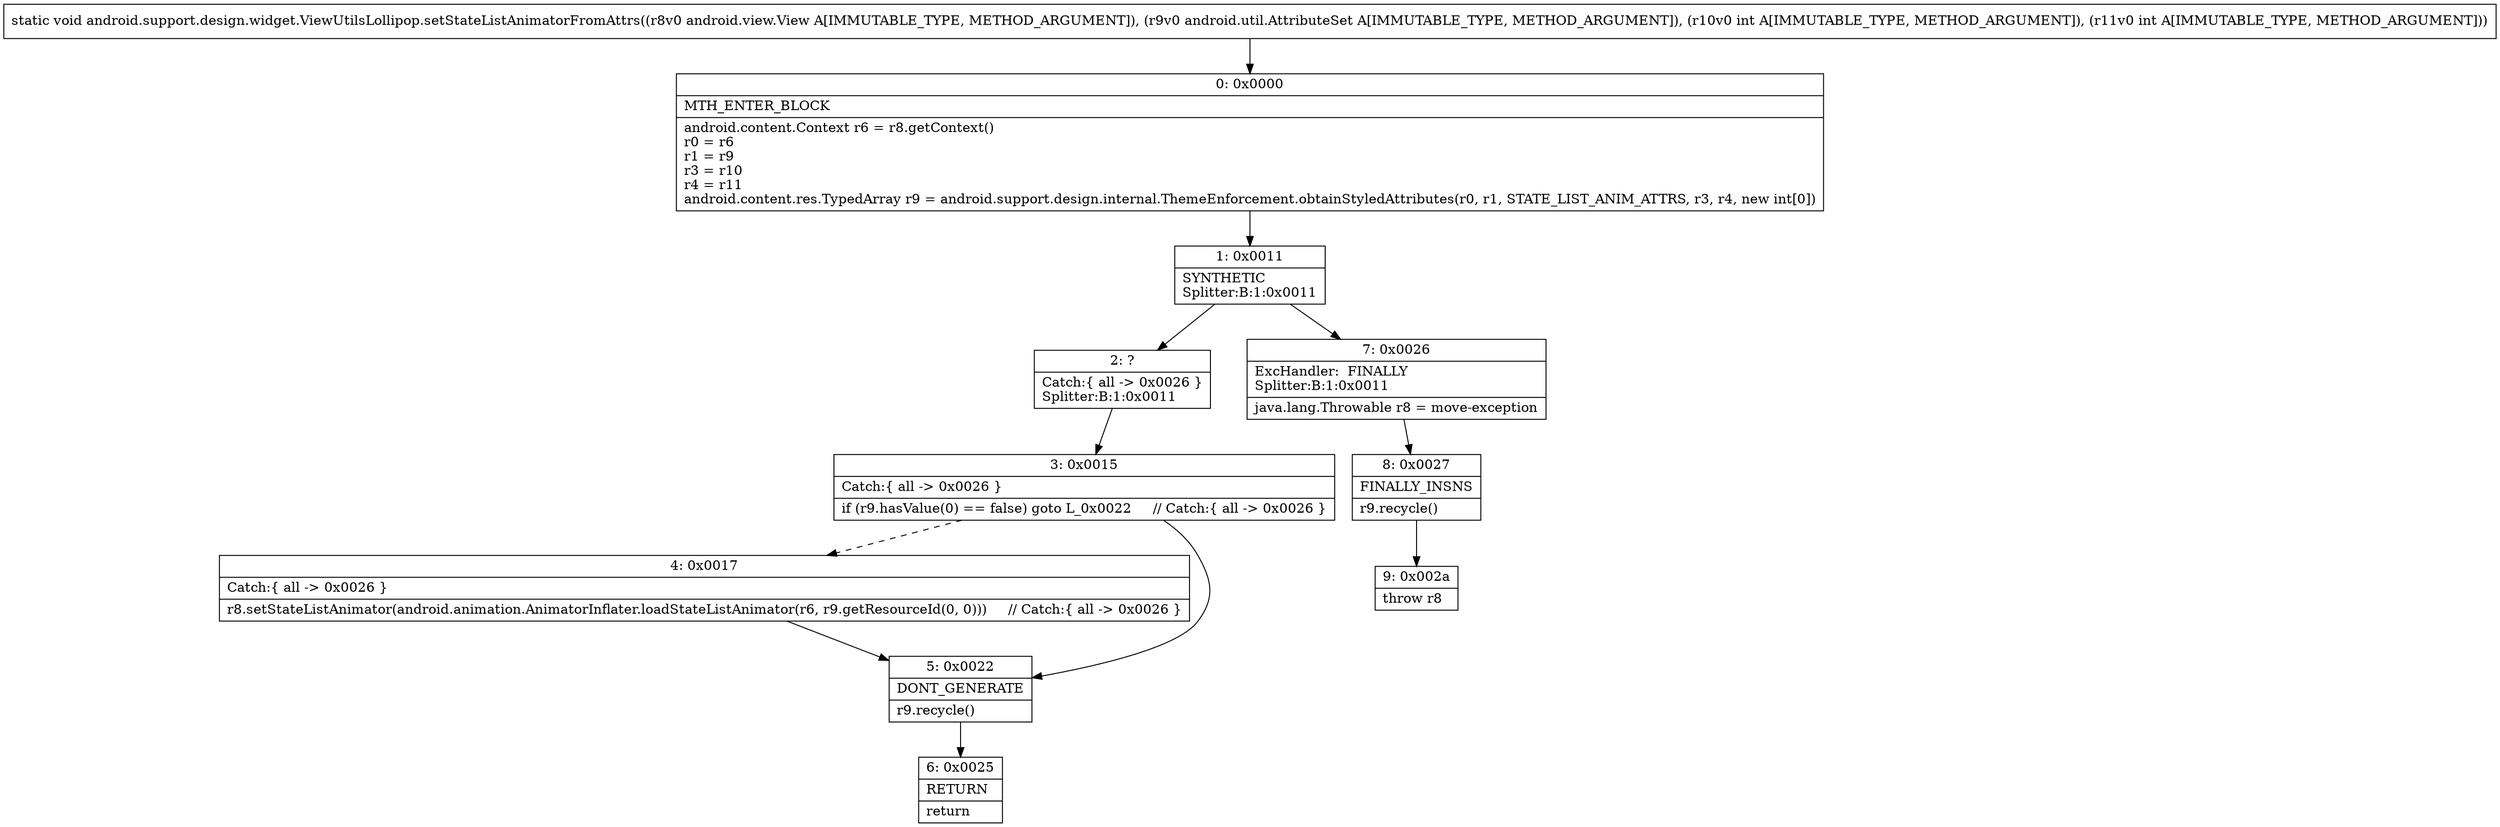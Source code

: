 digraph "CFG forandroid.support.design.widget.ViewUtilsLollipop.setStateListAnimatorFromAttrs(Landroid\/view\/View;Landroid\/util\/AttributeSet;II)V" {
Node_0 [shape=record,label="{0\:\ 0x0000|MTH_ENTER_BLOCK\l|android.content.Context r6 = r8.getContext()\lr0 = r6\lr1 = r9\lr3 = r10\lr4 = r11\landroid.content.res.TypedArray r9 = android.support.design.internal.ThemeEnforcement.obtainStyledAttributes(r0, r1, STATE_LIST_ANIM_ATTRS, r3, r4, new int[0])\l}"];
Node_1 [shape=record,label="{1\:\ 0x0011|SYNTHETIC\lSplitter:B:1:0x0011\l}"];
Node_2 [shape=record,label="{2\:\ ?|Catch:\{ all \-\> 0x0026 \}\lSplitter:B:1:0x0011\l}"];
Node_3 [shape=record,label="{3\:\ 0x0015|Catch:\{ all \-\> 0x0026 \}\l|if (r9.hasValue(0) == false) goto L_0x0022     \/\/ Catch:\{ all \-\> 0x0026 \}\l}"];
Node_4 [shape=record,label="{4\:\ 0x0017|Catch:\{ all \-\> 0x0026 \}\l|r8.setStateListAnimator(android.animation.AnimatorInflater.loadStateListAnimator(r6, r9.getResourceId(0, 0)))     \/\/ Catch:\{ all \-\> 0x0026 \}\l}"];
Node_5 [shape=record,label="{5\:\ 0x0022|DONT_GENERATE\l|r9.recycle()\l}"];
Node_6 [shape=record,label="{6\:\ 0x0025|RETURN\l|return\l}"];
Node_7 [shape=record,label="{7\:\ 0x0026|ExcHandler:  FINALLY\lSplitter:B:1:0x0011\l|java.lang.Throwable r8 = move\-exception\l}"];
Node_8 [shape=record,label="{8\:\ 0x0027|FINALLY_INSNS\l|r9.recycle()\l}"];
Node_9 [shape=record,label="{9\:\ 0x002a|throw r8\l}"];
MethodNode[shape=record,label="{static void android.support.design.widget.ViewUtilsLollipop.setStateListAnimatorFromAttrs((r8v0 android.view.View A[IMMUTABLE_TYPE, METHOD_ARGUMENT]), (r9v0 android.util.AttributeSet A[IMMUTABLE_TYPE, METHOD_ARGUMENT]), (r10v0 int A[IMMUTABLE_TYPE, METHOD_ARGUMENT]), (r11v0 int A[IMMUTABLE_TYPE, METHOD_ARGUMENT])) }"];
MethodNode -> Node_0;
Node_0 -> Node_1;
Node_1 -> Node_2;
Node_1 -> Node_7;
Node_2 -> Node_3;
Node_3 -> Node_4[style=dashed];
Node_3 -> Node_5;
Node_4 -> Node_5;
Node_5 -> Node_6;
Node_7 -> Node_8;
Node_8 -> Node_9;
}

